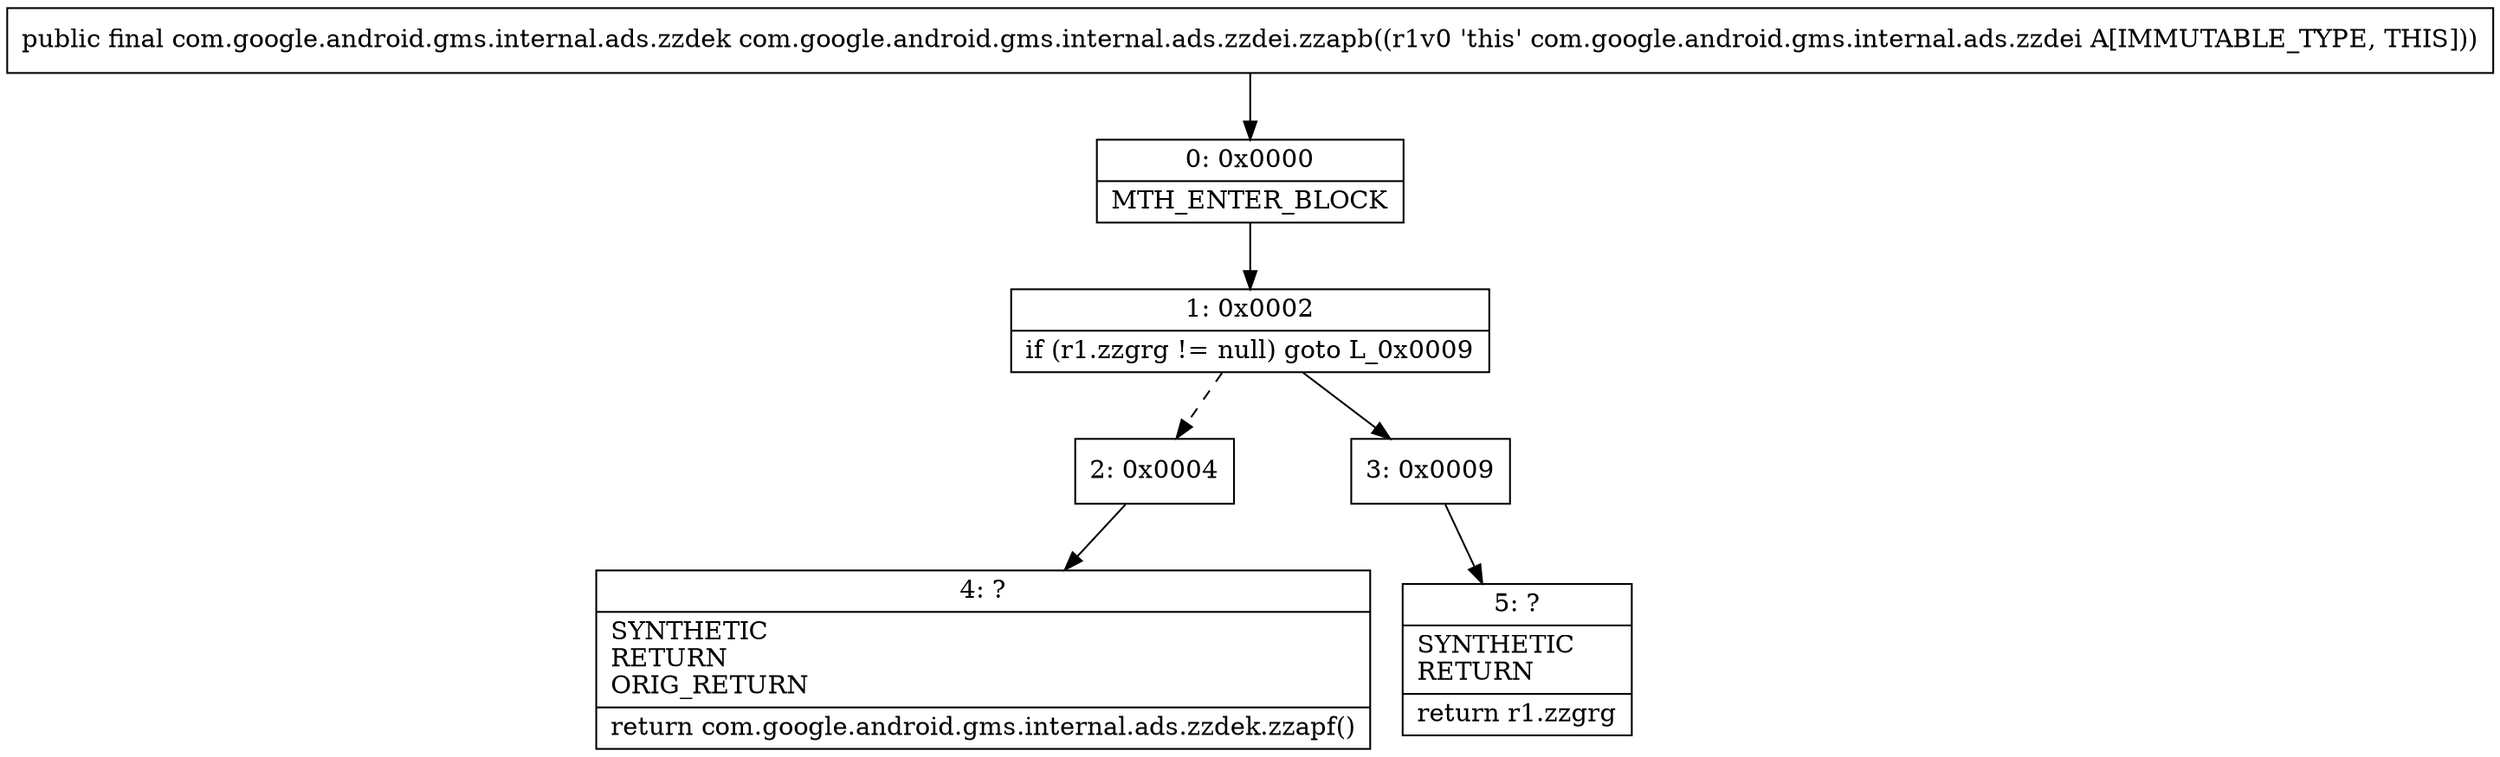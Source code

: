 digraph "CFG forcom.google.android.gms.internal.ads.zzdei.zzapb()Lcom\/google\/android\/gms\/internal\/ads\/zzdek;" {
Node_0 [shape=record,label="{0\:\ 0x0000|MTH_ENTER_BLOCK\l}"];
Node_1 [shape=record,label="{1\:\ 0x0002|if (r1.zzgrg != null) goto L_0x0009\l}"];
Node_2 [shape=record,label="{2\:\ 0x0004}"];
Node_3 [shape=record,label="{3\:\ 0x0009}"];
Node_4 [shape=record,label="{4\:\ ?|SYNTHETIC\lRETURN\lORIG_RETURN\l|return com.google.android.gms.internal.ads.zzdek.zzapf()\l}"];
Node_5 [shape=record,label="{5\:\ ?|SYNTHETIC\lRETURN\l|return r1.zzgrg\l}"];
MethodNode[shape=record,label="{public final com.google.android.gms.internal.ads.zzdek com.google.android.gms.internal.ads.zzdei.zzapb((r1v0 'this' com.google.android.gms.internal.ads.zzdei A[IMMUTABLE_TYPE, THIS])) }"];
MethodNode -> Node_0;
Node_0 -> Node_1;
Node_1 -> Node_2[style=dashed];
Node_1 -> Node_3;
Node_2 -> Node_4;
Node_3 -> Node_5;
}

